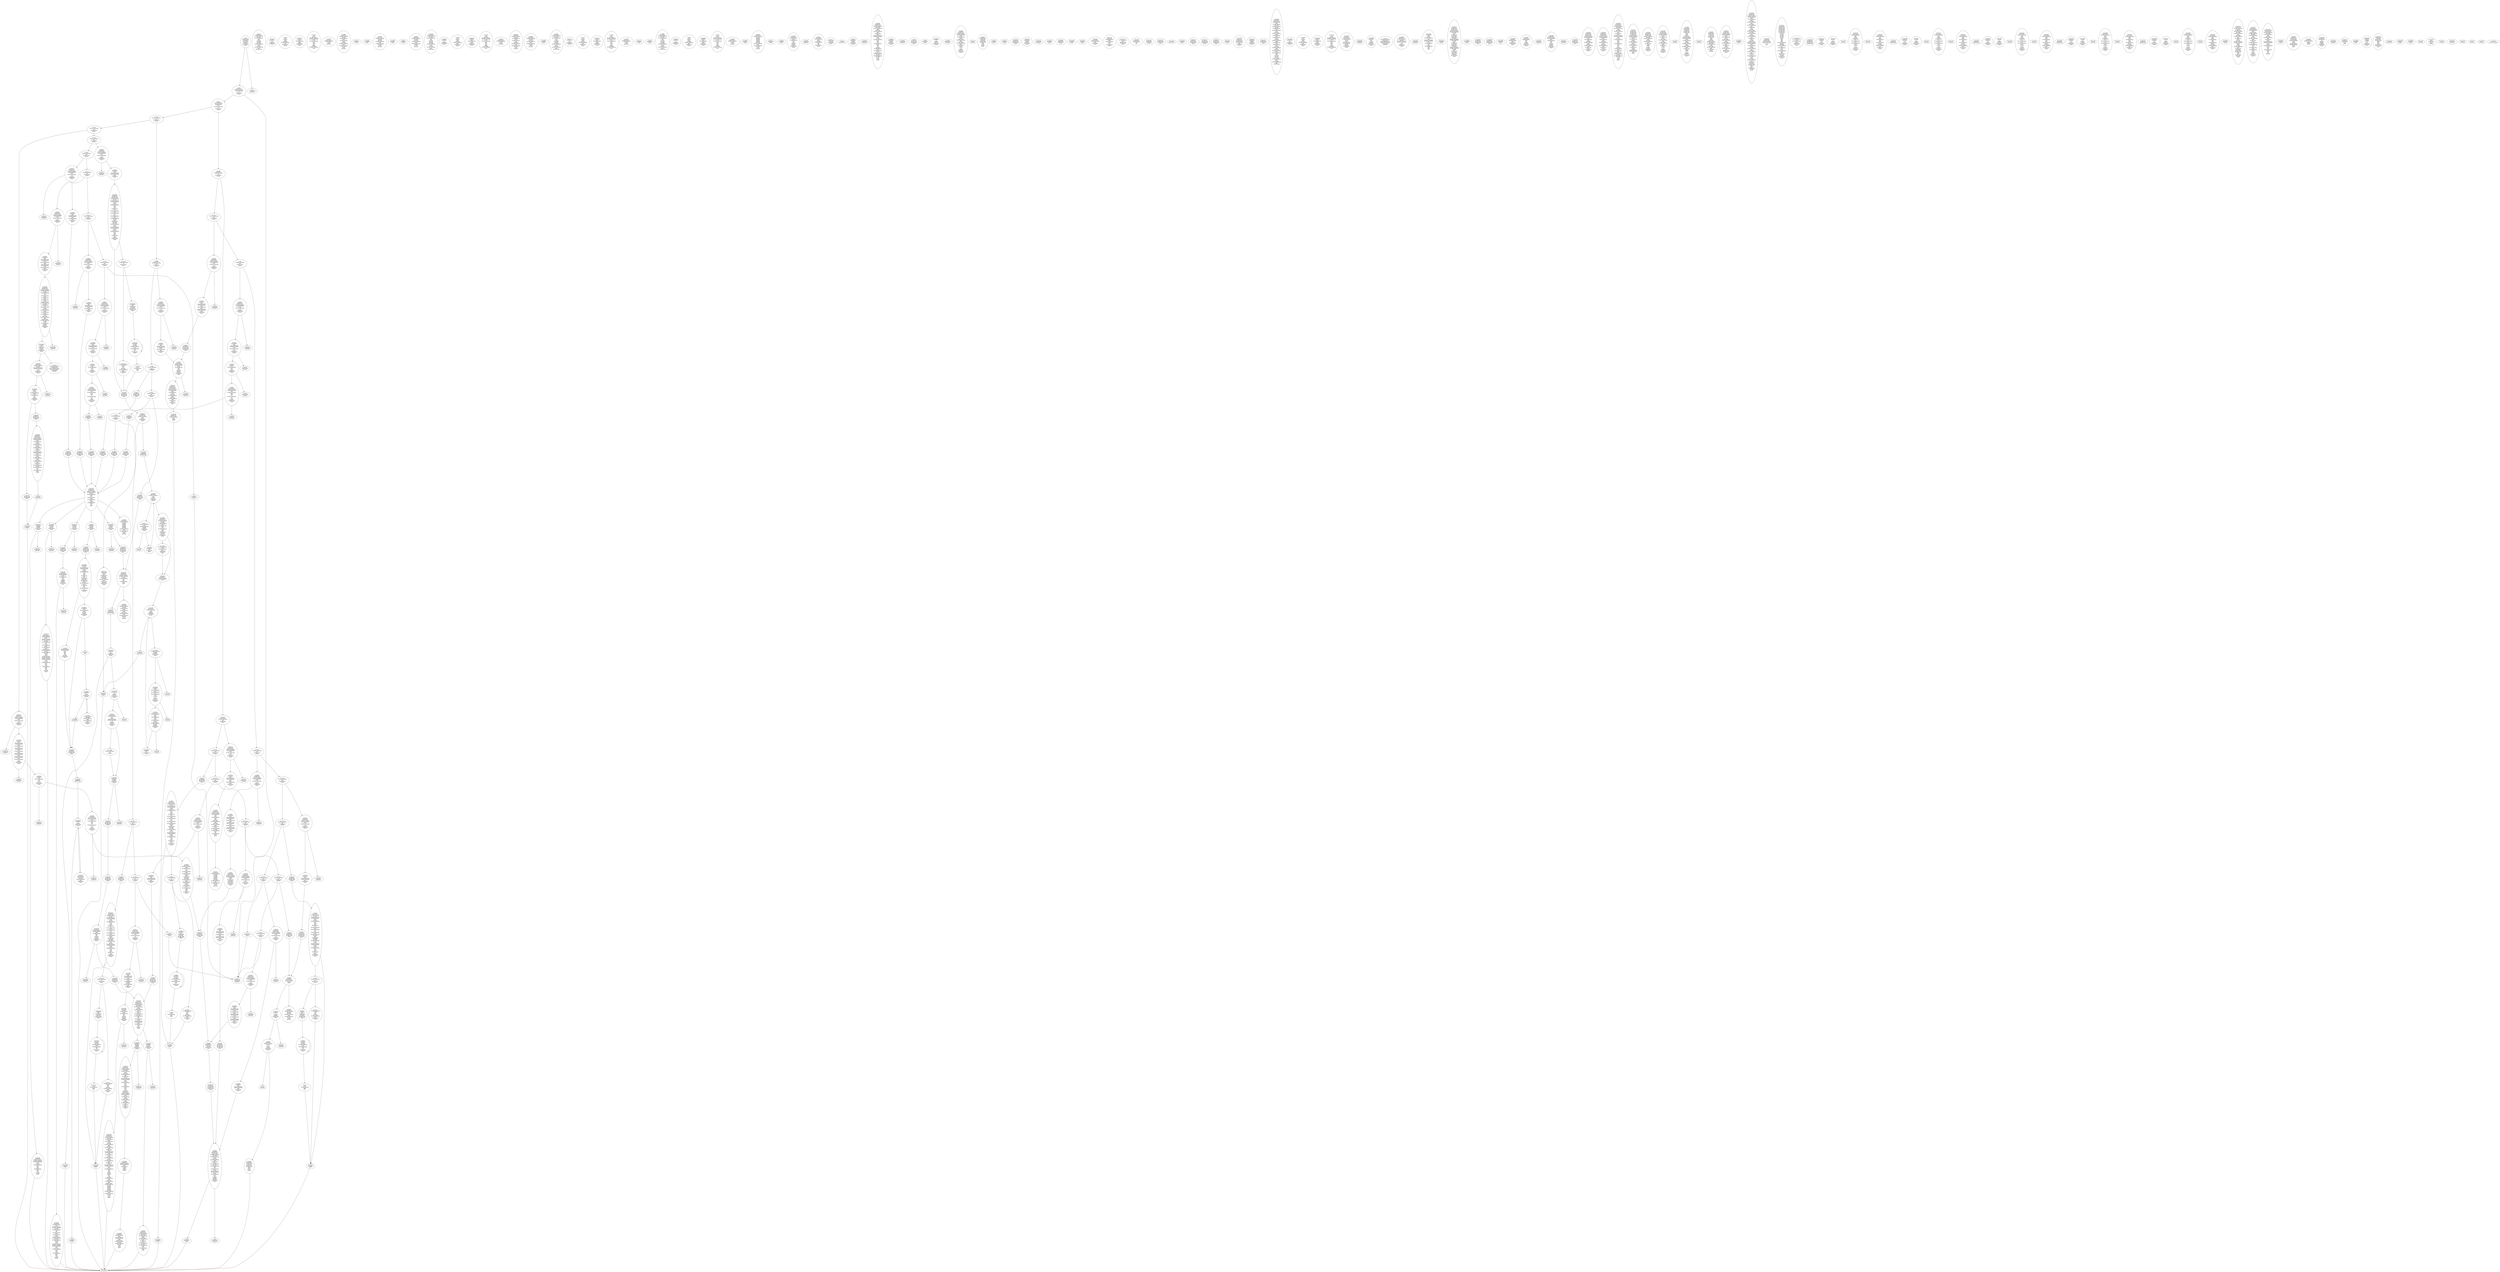 /* Generated by GvGen v.1.0 (https://www.github.com/stricaud/gvgen) */

digraph G {
compound=true;
   node1 [label="[anywhere]"];
   node2 [label="# 0x0
PUSHX Data
PUSHX Data
MSTORE
CALLVALUE
ISZERO
PUSHX Data
JUMPI
"];
   node3 [label="# 0xc
PUSHX Data
REVERT
"];
   node4 [label="# 0x10
JUMPDEST
PUSHX LogicData
CALLDATASIZE
LT
PUSHX Data
JUMPI
"];
   node5 [label="# 0x1a
PUSHX Data
CALLDATALOAD
PUSHX Data
DIV
PUSHX LogicData
GT
PUSHX Data
JUMPI
"];
   node6 [label="# 0x48
PUSHX LogicData
GT
PUSHX Data
JUMPI
"];
   node7 [label="# 0x53
PUSHX LogicData
EQ
PUSHX Data
JUMPI
"];
   node8 [label="# 0x5e
PUSHX LogicData
EQ
PUSHX Data
JUMPI
"];
   node9 [label="# 0x69
PUSHX LogicData
EQ
PUSHX Data
JUMPI
"];
   node10 [label="# 0x74
PUSHX LogicData
EQ
PUSHX Data
JUMPI
"];
   node11 [label="# 0x7f
PUSHX LogicData
EQ
PUSHX Data
JUMPI
"];
   node12 [label="# 0x8a
PUSHX LogicData
EQ
PUSHX Data
JUMPI
"];
   node13 [label="# 0x95
PUSHX Data
JUMP
"];
   node14 [label="# 0x99
JUMPDEST
PUSHX LogicData
EQ
PUSHX Data
JUMPI
"];
   node15 [label="# 0xa5
PUSHX LogicData
EQ
PUSHX Data
JUMPI
"];
   node16 [label="# 0xb0
PUSHX LogicData
EQ
PUSHX Data
JUMPI
"];
   node17 [label="# 0xbb
PUSHX LogicData
EQ
PUSHX Data
JUMPI
"];
   node18 [label="# 0xc6
PUSHX LogicData
EQ
PUSHX Data
JUMPI
"];
   node19 [label="# 0xd1
PUSHX LogicData
EQ
PUSHX Data
JUMPI
"];
   node20 [label="# 0xdc
PUSHX Data
JUMP
"];
   node21 [label="# 0xe0
JUMPDEST
PUSHX LogicData
GT
PUSHX Data
JUMPI
"];
   node22 [label="# 0xec
PUSHX LogicData
EQ
PUSHX Data
JUMPI
"];
   node23 [label="# 0xf7
PUSHX LogicData
EQ
PUSHX Data
JUMPI
"];
   node24 [label="# 0x102
PUSHX LogicData
EQ
PUSHX Data
JUMPI
"];
   node25 [label="# 0x10d
PUSHX LogicData
EQ
PUSHX Data
JUMPI
"];
   node26 [label="# 0x118
PUSHX LogicData
EQ
PUSHX Data
JUMPI
"];
   node27 [label="# 0x123
PUSHX LogicData
EQ
PUSHX Data
JUMPI
"];
   node28 [label="# 0x12e
PUSHX Data
JUMP
"];
   node29 [label="# 0x132
JUMPDEST
PUSHX LogicData
EQ
PUSHX Data
JUMPI
"];
   node30 [label="# 0x13e
PUSHX LogicData
EQ
PUSHX Data
JUMPI
"];
   node31 [label="# 0x149
PUSHX LogicData
EQ
PUSHX Data
JUMPI
"];
   node32 [label="# 0x154
PUSHX LogicData
EQ
PUSHX Data
JUMPI
"];
   node33 [label="# 0x15f
PUSHX LogicData
EQ
PUSHX Data
JUMPI
"];
   node34 [label="# 0x16a
PUSHX LogicData
EQ
PUSHX Data
JUMPI
"];
   node35 [label="# 0x175
JUMPDEST
PUSHX Data
REVERT
"];
   node36 [label="# 0x17a
JUMPDEST
PUSHX Data
PUSHX ArithData
CALLDATASIZE
SUB
PUSHX LogicData
LT
ISZERO
PUSHX Data
JUMPI
"];
   node37 [label="# 0x18c
PUSHX Data
REVERT
"];
   node38 [label="# 0x190
JUMPDEST
ADD
CALLDATALOAD
PUSHX BitData
NOT
AND
PUSHX ArithData
ADD
PUSHX Data
JUMP
"];
   node39 [label="# 0x1c5
JUMPDEST
PUSHX MemData
MLOAD
ISZERO
ISZERO
ISZERO
ISZERO
MSTORE
PUSHX ArithData
ADD
PUSHX MemData
MLOAD
SUB
RETURN
"];
   node40 [label="# 0x1df
JUMPDEST
PUSHX Data
PUSHX Data
JUMP
"];
   node41 [label="# 0x1e7
JUMPDEST
PUSHX MemData
MLOAD
PUSHX ArithData
ADD
SUB
MSTORE
MLOAD
MSTORE
PUSHX ArithData
ADD
MLOAD
PUSHX ArithData
ADD
PUSHX Data
"];
   node42 [label="# 0x20c
JUMPDEST
LT
ISZERO
PUSHX Data
JUMPI
"];
   node43 [label="# 0x215
ADD
MLOAD
ADD
MSTORE
PUSHX ArithData
ADD
PUSHX Data
JUMP
"];
   node44 [label="# 0x227
JUMPDEST
ADD
PUSHX BitData
AND
ISZERO
PUSHX Data
JUMPI
"];
   node45 [label="# 0x23b
SUB
MLOAD
PUSHX ArithData
PUSHX ArithData
SUB
PUSHX ArithData
EXP
SUB
NOT
AND
MSTORE
PUSHX ArithData
ADD
"];
   node46 [label="# 0x254
JUMPDEST
PUSHX MemData
MLOAD
SUB
RETURN
"];
   node47 [label="# 0x262
JUMPDEST
PUSHX Data
PUSHX ArithData
CALLDATASIZE
SUB
PUSHX LogicData
LT
ISZERO
PUSHX Data
JUMPI
"];
   node48 [label="# 0x274
PUSHX Data
REVERT
"];
   node49 [label="# 0x278
JUMPDEST
ADD
CALLDATALOAD
PUSHX ArithData
ADD
PUSHX Data
JUMP
"];
   node50 [label="# 0x28e
JUMPDEST
PUSHX MemData
MLOAD
PUSHX BitData
AND
PUSHX BitData
AND
MSTORE
PUSHX ArithData
ADD
PUSHX MemData
MLOAD
SUB
RETURN
"];
   node51 [label="# 0x2d0
JUMPDEST
PUSHX Data
PUSHX ArithData
CALLDATASIZE
SUB
PUSHX LogicData
LT
ISZERO
PUSHX Data
JUMPI
"];
   node52 [label="# 0x2e2
PUSHX Data
REVERT
"];
   node53 [label="# 0x2e6
JUMPDEST
ADD
CALLDATALOAD
PUSHX BitData
AND
PUSHX ArithData
ADD
CALLDATALOAD
PUSHX ArithData
ADD
PUSHX Data
JUMP
"];
   node54 [label="# 0x31c
JUMPDEST
STOP
"];
   node55 [label="# 0x31e
JUMPDEST
PUSHX Data
PUSHX Data
JUMP
"];
   node56 [label="# 0x326
JUMPDEST
PUSHX MemData
MLOAD
MSTORE
PUSHX ArithData
ADD
PUSHX MemData
MLOAD
SUB
RETURN
"];
   node57 [label="# 0x33c
JUMPDEST
PUSHX Data
PUSHX ArithData
CALLDATASIZE
SUB
PUSHX LogicData
LT
ISZERO
PUSHX Data
JUMPI
"];
   node58 [label="# 0x34e
PUSHX Data
REVERT
"];
   node59 [label="# 0x352
JUMPDEST
ADD
CALLDATALOAD
PUSHX BitData
AND
PUSHX ArithData
ADD
CALLDATALOAD
PUSHX BitData
AND
PUSHX ArithData
ADD
CALLDATALOAD
PUSHX ArithData
ADD
PUSHX Data
JUMP
"];
   node60 [label="# 0x3a8
JUMPDEST
STOP
"];
   node61 [label="# 0x3aa
JUMPDEST
PUSHX Data
PUSHX ArithData
CALLDATASIZE
SUB
PUSHX LogicData
LT
ISZERO
PUSHX Data
JUMPI
"];
   node62 [label="# 0x3bc
PUSHX Data
REVERT
"];
   node63 [label="# 0x3c0
JUMPDEST
ADD
CALLDATALOAD
PUSHX BitData
AND
PUSHX ArithData
ADD
CALLDATALOAD
PUSHX ArithData
ADD
PUSHX Data
JUMP
"];
   node64 [label="# 0x3f6
JUMPDEST
PUSHX MemData
MLOAD
MSTORE
PUSHX ArithData
ADD
PUSHX MemData
MLOAD
SUB
RETURN
"];
   node65 [label="# 0x40c
JUMPDEST
PUSHX Data
PUSHX ArithData
CALLDATASIZE
SUB
PUSHX LogicData
LT
ISZERO
PUSHX Data
JUMPI
"];
   node66 [label="# 0x41e
PUSHX Data
REVERT
"];
   node67 [label="# 0x422
JUMPDEST
ADD
CALLDATALOAD
PUSHX ArithData
ADD
PUSHX LogicData
GT
ISZERO
PUSHX Data
JUMPI
"];
   node68 [label="# 0x43b
PUSHX Data
REVERT
"];
   node69 [label="# 0x43f
JUMPDEST
ADD
PUSHX ArithData
ADD
GT
ISZERO
PUSHX Data
JUMPI
"];
   node70 [label="# 0x44d
PUSHX Data
REVERT
"];
   node71 [label="# 0x451
JUMPDEST
CALLDATALOAD
PUSHX ArithData
ADD
PUSHX ArithData
MUL
ADD
GT
PUSHX LogicData
GT
OR
ISZERO
PUSHX Data
JUMPI
"];
   node72 [label="# 0x46f
PUSHX Data
REVERT
"];
   node73 [label="# 0x473
JUMPDEST
PUSHX Data
JUMP
"];
   node74 [label="# 0x483
JUMPDEST
STOP
"];
   node75 [label="# 0x485
JUMPDEST
PUSHX Data
PUSHX ArithData
CALLDATASIZE
SUB
PUSHX LogicData
LT
ISZERO
PUSHX Data
JUMPI
"];
   node76 [label="# 0x497
PUSHX Data
REVERT
"];
   node77 [label="# 0x49b
JUMPDEST
ADD
CALLDATALOAD
PUSHX BitData
AND
PUSHX ArithData
ADD
CALLDATALOAD
PUSHX BitData
AND
PUSHX ArithData
ADD
CALLDATALOAD
PUSHX ArithData
ADD
PUSHX Data
JUMP
"];
   node78 [label="# 0x4f1
JUMPDEST
STOP
"];
   node79 [label="# 0x4f3
JUMPDEST
PUSHX Data
PUSHX ArithData
CALLDATASIZE
SUB
PUSHX LogicData
LT
ISZERO
PUSHX Data
JUMPI
"];
   node80 [label="# 0x505
PUSHX Data
REVERT
"];
   node81 [label="# 0x509
JUMPDEST
ADD
CALLDATALOAD
PUSHX ArithData
ADD
PUSHX Data
JUMP
"];
   node82 [label="# 0x51f
JUMPDEST
PUSHX MemData
MLOAD
MSTORE
PUSHX ArithData
ADD
PUSHX MemData
MLOAD
SUB
RETURN
"];
   node83 [label="# 0x535
JUMPDEST
PUSHX Data
PUSHX Data
JUMP
"];
   node84 [label="# 0x53d
JUMPDEST
PUSHX MemData
MLOAD
PUSHX ArithData
ADD
SUB
MSTORE
MLOAD
MSTORE
PUSHX ArithData
ADD
MLOAD
PUSHX ArithData
ADD
PUSHX Data
"];
   node85 [label="# 0x562
JUMPDEST
LT
ISZERO
PUSHX Data
JUMPI
"];
   node86 [label="# 0x56b
ADD
MLOAD
ADD
MSTORE
PUSHX ArithData
ADD
PUSHX Data
JUMP
"];
   node87 [label="# 0x57d
JUMPDEST
ADD
PUSHX BitData
AND
ISZERO
PUSHX Data
JUMPI
"];
   node88 [label="# 0x591
SUB
MLOAD
PUSHX ArithData
PUSHX ArithData
SUB
PUSHX ArithData
EXP
SUB
NOT
AND
MSTORE
PUSHX ArithData
ADD
"];
   node89 [label="# 0x5aa
JUMPDEST
PUSHX MemData
MLOAD
SUB
RETURN
"];
   node90 [label="# 0x5b8
JUMPDEST
PUSHX Data
PUSHX ArithData
CALLDATASIZE
SUB
PUSHX LogicData
LT
ISZERO
PUSHX Data
JUMPI
"];
   node91 [label="# 0x5ca
PUSHX Data
REVERT
"];
   node92 [label="# 0x5ce
JUMPDEST
ADD
CALLDATALOAD
PUSHX ArithData
ADD
PUSHX Data
JUMP
"];
   node93 [label="# 0x5e4
JUMPDEST
PUSHX MemData
MLOAD
PUSHX BitData
AND
PUSHX BitData
AND
MSTORE
PUSHX ArithData
ADD
PUSHX MemData
MLOAD
SUB
RETURN
"];
   node94 [label="# 0x626
JUMPDEST
PUSHX Data
PUSHX ArithData
CALLDATASIZE
SUB
PUSHX LogicData
LT
ISZERO
PUSHX Data
JUMPI
"];
   node95 [label="# 0x638
PUSHX Data
REVERT
"];
   node96 [label="# 0x63c
JUMPDEST
ADD
CALLDATALOAD
PUSHX BitData
AND
PUSHX ArithData
ADD
PUSHX Data
JUMP
"];
   node97 [label="# 0x668
JUMPDEST
PUSHX MemData
MLOAD
MSTORE
PUSHX ArithData
ADD
PUSHX MemData
MLOAD
SUB
RETURN
"];
   node98 [label="# 0x67e
JUMPDEST
PUSHX Data
PUSHX Data
JUMP
"];
   node99 [label="# 0x686
JUMPDEST
STOP
"];
   node100 [label="# 0x688
JUMPDEST
PUSHX Data
PUSHX Data
JUMP
"];
   node101 [label="# 0x690
JUMPDEST
PUSHX MemData
MLOAD
PUSHX BitData
AND
PUSHX BitData
AND
MSTORE
PUSHX ArithData
ADD
PUSHX MemData
MLOAD
SUB
RETURN
"];
   node102 [label="# 0x6d2
JUMPDEST
PUSHX Data
PUSHX Data
JUMP
"];
   node103 [label="# 0x6da
JUMPDEST
PUSHX MemData
MLOAD
ISZERO
ISZERO
ISZERO
ISZERO
MSTORE
PUSHX ArithData
ADD
PUSHX MemData
MLOAD
SUB
RETURN
"];
   node104 [label="# 0x6f4
JUMPDEST
PUSHX Data
PUSHX Data
JUMP
"];
   node105 [label="# 0x6fc
JUMPDEST
PUSHX MemData
MLOAD
PUSHX ArithData
ADD
SUB
MSTORE
MLOAD
MSTORE
PUSHX ArithData
ADD
MLOAD
PUSHX ArithData
ADD
PUSHX Data
"];
   node106 [label="# 0x721
JUMPDEST
LT
ISZERO
PUSHX Data
JUMPI
"];
   node107 [label="# 0x72a
ADD
MLOAD
ADD
MSTORE
PUSHX ArithData
ADD
PUSHX Data
JUMP
"];
   node108 [label="# 0x73c
JUMPDEST
ADD
PUSHX BitData
AND
ISZERO
PUSHX Data
JUMPI
"];
   node109 [label="# 0x750
SUB
MLOAD
PUSHX ArithData
PUSHX ArithData
SUB
PUSHX ArithData
EXP
SUB
NOT
AND
MSTORE
PUSHX ArithData
ADD
"];
   node110 [label="# 0x769
JUMPDEST
PUSHX MemData
MLOAD
SUB
RETURN
"];
   node111 [label="# 0x777
JUMPDEST
PUSHX Data
PUSHX ArithData
CALLDATASIZE
SUB
PUSHX LogicData
LT
ISZERO
PUSHX Data
JUMPI
"];
   node112 [label="# 0x789
PUSHX Data
REVERT
"];
   node113 [label="# 0x78d
JUMPDEST
ADD
CALLDATALOAD
PUSHX BitData
AND
PUSHX ArithData
ADD
CALLDATALOAD
ISZERO
ISZERO
PUSHX ArithData
ADD
PUSHX Data
JUMP
"];
   node114 [label="# 0x7c5
JUMPDEST
STOP
"];
   node115 [label="# 0x7c7
JUMPDEST
PUSHX Data
PUSHX ArithData
CALLDATASIZE
SUB
PUSHX LogicData
LT
ISZERO
PUSHX Data
JUMPI
"];
   node116 [label="# 0x7d9
PUSHX Data
REVERT
"];
   node117 [label="# 0x7dd
JUMPDEST
ADD
CALLDATALOAD
PUSHX BitData
AND
PUSHX ArithData
ADD
CALLDATALOAD
PUSHX BitData
AND
PUSHX ArithData
ADD
CALLDATALOAD
PUSHX ArithData
ADD
CALLDATALOAD
PUSHX ArithData
ADD
PUSHX LogicData
GT
ISZERO
PUSHX Data
JUMPI
"];
   node118 [label="# 0x840
PUSHX Data
REVERT
"];
   node119 [label="# 0x844
JUMPDEST
ADD
PUSHX ArithData
ADD
GT
ISZERO
PUSHX Data
JUMPI
"];
   node120 [label="# 0x852
PUSHX Data
REVERT
"];
   node121 [label="# 0x856
JUMPDEST
CALLDATALOAD
PUSHX ArithData
ADD
PUSHX ArithData
MUL
ADD
GT
PUSHX LogicData
GT
OR
ISZERO
PUSHX Data
JUMPI
"];
   node122 [label="# 0x874
PUSHX Data
REVERT
"];
   node123 [label="# 0x878
JUMPDEST
PUSHX ArithData
ADD
PUSHX ArithData
DIV
MUL
PUSHX ArithData
ADD
PUSHX MemData
MLOAD
ADD
PUSHX Data
MSTORE
MSTORE
PUSHX ArithData
ADD
CALLDATACOPY
PUSHX Data
ADD
MSTORE
PUSHX BitData
NOT
PUSHX ArithData
ADD
AND
ADD
PUSHX Data
JUMP
"];
   node124 [label="# 0x8ca
JUMPDEST
STOP
"];
   node125 [label="# 0x8cc
JUMPDEST
PUSHX Data
PUSHX ArithData
CALLDATASIZE
SUB
PUSHX LogicData
LT
ISZERO
PUSHX Data
JUMPI
"];
   node126 [label="# 0x8de
PUSHX Data
REVERT
"];
   node127 [label="# 0x8e2
JUMPDEST
ADD
CALLDATALOAD
PUSHX ArithData
ADD
PUSHX Data
JUMP
"];
   node128 [label="# 0x8f8
JUMPDEST
PUSHX MemData
MLOAD
PUSHX ArithData
ADD
SUB
MSTORE
MLOAD
MSTORE
PUSHX ArithData
ADD
MLOAD
PUSHX ArithData
ADD
PUSHX Data
"];
   node129 [label="# 0x91d
JUMPDEST
LT
ISZERO
PUSHX Data
JUMPI
"];
   node130 [label="# 0x926
ADD
MLOAD
ADD
MSTORE
PUSHX ArithData
ADD
PUSHX Data
JUMP
"];
   node131 [label="# 0x938
JUMPDEST
ADD
PUSHX BitData
AND
ISZERO
PUSHX Data
JUMPI
"];
   node132 [label="# 0x94c
SUB
MLOAD
PUSHX ArithData
PUSHX ArithData
SUB
PUSHX ArithData
EXP
SUB
NOT
AND
MSTORE
PUSHX ArithData
ADD
"];
   node133 [label="# 0x965
JUMPDEST
PUSHX MemData
MLOAD
SUB
RETURN
"];
   node134 [label="# 0x973
JUMPDEST
PUSHX Data
PUSHX ArithData
CALLDATASIZE
SUB
PUSHX LogicData
LT
ISZERO
PUSHX Data
JUMPI
"];
   node135 [label="# 0x985
PUSHX Data
REVERT
"];
   node136 [label="# 0x989
JUMPDEST
ADD
CALLDATALOAD
PUSHX BitData
AND
PUSHX ArithData
ADD
PUSHX Data
JUMP
"];
   node137 [label="# 0x9b5
JUMPDEST
STOP
"];
   node138 [label="# 0x9b7
JUMPDEST
PUSHX Data
PUSHX ArithData
CALLDATASIZE
SUB
PUSHX LogicData
LT
ISZERO
PUSHX Data
JUMPI
"];
   node139 [label="# 0x9c9
PUSHX Data
REVERT
"];
   node140 [label="# 0x9cd
JUMPDEST
ADD
CALLDATALOAD
PUSHX BitData
AND
PUSHX ArithData
ADD
CALLDATALOAD
PUSHX BitData
AND
PUSHX ArithData
ADD
PUSHX Data
JUMP
"];
   node141 [label="# 0xa19
JUMPDEST
PUSHX MemData
MLOAD
ISZERO
ISZERO
ISZERO
ISZERO
MSTORE
PUSHX ArithData
ADD
PUSHX MemData
MLOAD
SUB
RETURN
"];
   node142 [label="# 0xa33
JUMPDEST
PUSHX Data
PUSHX ArithData
CALLDATASIZE
SUB
PUSHX LogicData
LT
ISZERO
PUSHX Data
JUMPI
"];
   node143 [label="# 0xa45
PUSHX Data
REVERT
"];
   node144 [label="# 0xa49
JUMPDEST
ADD
CALLDATALOAD
PUSHX BitData
AND
PUSHX ArithData
ADD
PUSHX Data
JUMP
"];
   node145 [label="# 0xa75
JUMPDEST
STOP
"];
   node146 [label="# 0xa77
JUMPDEST
PUSHX Data
PUSHX ArithData
CALLDATASIZE
SUB
PUSHX LogicData
LT
ISZERO
PUSHX Data
JUMPI
"];
   node147 [label="# 0xa89
PUSHX Data
REVERT
"];
   node148 [label="# 0xa8d
JUMPDEST
ADD
CALLDATALOAD
PUSHX ArithData
ADD
PUSHX LogicData
GT
ISZERO
PUSHX Data
JUMPI
"];
   node149 [label="# 0xaa6
PUSHX Data
REVERT
"];
   node150 [label="# 0xaaa
JUMPDEST
ADD
PUSHX ArithData
ADD
GT
ISZERO
PUSHX Data
JUMPI
"];
   node151 [label="# 0xab8
PUSHX Data
REVERT
"];
   node152 [label="# 0xabc
JUMPDEST
CALLDATALOAD
PUSHX ArithData
ADD
PUSHX ArithData
MUL
ADD
GT
PUSHX LogicData
GT
OR
ISZERO
PUSHX Data
JUMPI
"];
   node153 [label="# 0xada
PUSHX Data
REVERT
"];
   node154 [label="# 0xade
JUMPDEST
PUSHX Data
JUMP
"];
   node155 [label="# 0xaee
JUMPDEST
STOP
"];
   node156 [label="# 0xaf0
JUMPDEST
PUSHX Data
PUSHX ArithData
PUSHX BitData
NOT
AND
PUSHX BitData
NOT
AND
MSTORE
PUSHX ArithData
ADD
MSTORE
PUSHX ArithData
ADD
PUSHX Data
SHA3
PUSHX ArithData
SLOAD
PUSHX ArithData
EXP
DIV
PUSHX BitData
AND
JUMP
"];
   node157 [label="# 0xb57
JUMPDEST
PUSHX Data
PUSHX StorData
SLOAD
PUSHX ArithData
PUSHX BitData
AND
ISZERO
PUSHX ArithData
MUL
SUB
AND
PUSHX Data
DIV
PUSHX ArithData
ADD
PUSHX ArithData
DIV
MUL
PUSHX ArithData
ADD
PUSHX MemData
MLOAD
ADD
PUSHX Data
MSTORE
MSTORE
PUSHX ArithData
ADD
SLOAD
PUSHX ArithData
PUSHX BitData
AND
ISZERO
PUSHX ArithData
MUL
SUB
AND
PUSHX Data
DIV
ISZERO
PUSHX Data
JUMPI
"];
   node158 [label="# 0xba9
PUSHX LogicData
LT
PUSHX Data
JUMPI
"];
   node159 [label="# 0xbb1
PUSHX ArithData
SLOAD
DIV
MUL
MSTORE
PUSHX ArithData
ADD
PUSHX Data
JUMP
"];
   node160 [label="# 0xbc4
JUMPDEST
ADD
PUSHX Data
MSTORE
PUSHX Data
PUSHX Data
SHA3
"];
   node161 [label="# 0xbd2
JUMPDEST
SLOAD
MSTORE
PUSHX ArithData
ADD
PUSHX ArithData
ADD
GT
PUSHX Data
JUMPI
"];
   node162 [label="# 0xbe6
SUB
PUSHX BitData
AND
ADD
"];
   node163 [label="# 0xbef
JUMPDEST
JUMP
"];
   node164 [label="# 0xbf9
JUMPDEST
PUSHX Data
PUSHX Data
PUSHX Data
JUMP
"];
   node165 [label="# 0xc04
JUMPDEST
ISZERO
ISZERO
PUSHX Data
JUMPI
"];
   node166 [label="# 0xc0b
PUSHX Data
REVERT
"];
   node167 [label="# 0xc0f
JUMPDEST
PUSHX Data
PUSHX ArithData
MSTORE
PUSHX ArithData
ADD
MSTORE
PUSHX ArithData
ADD
PUSHX Data
SHA3
PUSHX ArithData
SLOAD
PUSHX ArithData
EXP
DIV
PUSHX BitData
AND
JUMP
"];
   node168 [label="# 0xc4a
JUMPDEST
PUSHX Data
PUSHX Data
PUSHX Data
JUMP
"];
   node169 [label="# 0xc55
JUMPDEST
PUSHX BitData
AND
PUSHX BitData
AND
EQ
ISZERO
ISZERO
ISZERO
PUSHX Data
JUMPI
"];
   node170 [label="# 0xc8e
PUSHX Data
REVERT
"];
   node171 [label="# 0xc92
JUMPDEST
PUSHX BitData
AND
CALLER
PUSHX BitData
AND
EQ
PUSHX Data
JUMPI
"];
   node172 [label="# 0xcc7
PUSHX Data
CALLER
PUSHX Data
JUMP
"];
   node173 [label="# 0xcd1
JUMPDEST
"];
   node174 [label="# 0xcd2
JUMPDEST
ISZERO
ISZERO
PUSHX Data
JUMPI
"];
   node175 [label="# 0xcd9
PUSHX Data
REVERT
"];
   node176 [label="# 0xcdd
JUMPDEST
PUSHX Data
PUSHX ArithData
MSTORE
PUSHX ArithData
ADD
MSTORE
PUSHX ArithData
ADD
PUSHX Data
SHA3
PUSHX ArithData
PUSHX ArithData
EXP
SLOAD
PUSHX ArithData
MUL
NOT
AND
PUSHX BitData
AND
MUL
OR
SSTORE
PUSHX BitData
AND
PUSHX BitData
AND
PUSHX Data
PUSHX MemData
MLOAD
PUSHX MemData
MLOAD
SUB
LOGX
JUMP
"];
   node177 [label="# 0xd8f
JUMPDEST
PUSHX Data
PUSHX StorData
SLOAD
JUMP
"];
   node178 [label="# 0xd9c
JUMPDEST
PUSHX Data
CALLER
PUSHX Data
JUMP
"];
   node179 [label="# 0xda6
JUMPDEST
ISZERO
ISZERO
PUSHX Data
JUMPI
"];
   node180 [label="# 0xdad
PUSHX Data
REVERT
"];
   node181 [label="# 0xdb1
JUMPDEST
PUSHX Data
PUSHX Data
JUMP
"];
   node182 [label="# 0xdbc
JUMPDEST
JUMP
"];
   node183 [label="# 0xdc1
JUMPDEST
PUSHX Data
PUSHX Data
PUSHX Data
JUMP
"];
   node184 [label="# 0xdcc
JUMPDEST
LT
ISZERO
ISZERO
PUSHX Data
JUMPI
"];
   node185 [label="# 0xdd5
PUSHX Data
REVERT
"];
   node186 [label="# 0xdd9
JUMPDEST
PUSHX Data
PUSHX ArithData
PUSHX BitData
AND
PUSHX BitData
AND
MSTORE
PUSHX ArithData
ADD
MSTORE
PUSHX ArithData
ADD
PUSHX Data
SHA3
SLOAD
LT
ISZERO
ISZERO
PUSHX Data
JUMPI
"];
   node187 [label="# 0xe24
INVALID
"];
   node188 [label="# 0xe25
JUMPDEST
PUSHX Data
MSTORE
PUSHX Data
PUSHX Data
SHA3
ADD
SLOAD
JUMP
"];
   node189 [label="# 0xe38
JUMPDEST
PUSHX Data
PUSHX Data
JUMP
"];
   node190 [label="# 0xe40
JUMPDEST
ISZERO
ISZERO
PUSHX Data
JUMPI
"];
   node191 [label="# 0xe47
PUSHX Data
REVERT
"];
   node192 [label="# 0xe4b
JUMPDEST
PUSHX Data
PUSHX Data
PUSHX Data
JUMP
"];
   node193 [label="# 0xe5c
JUMPDEST
JUMP
"];
   node194 [label="# 0xe61
JUMPDEST
PUSHX Data
PUSHX ArithData
PUSHX MemData
MLOAD
ADD
PUSHX Data
MSTORE
PUSHX Data
MSTORE
PUSHX Data
JUMP
"];
   node195 [label="# 0xe7d
JUMPDEST
JUMP
"];
   node196 [label="# 0xe82
JUMPDEST
PUSHX Data
PUSHX Data
PUSHX Data
JUMP
"];
   node197 [label="# 0xe8c
JUMPDEST
LT
ISZERO
ISZERO
PUSHX Data
JUMPI
"];
   node198 [label="# 0xe95
PUSHX Data
REVERT
"];
   node199 [label="# 0xe99
JUMPDEST
PUSHX StorData
SLOAD
LT
ISZERO
ISZERO
PUSHX Data
JUMPI
"];
   node200 [label="# 0xea7
INVALID
"];
   node201 [label="# 0xea8
JUMPDEST
PUSHX Data
MSTORE
PUSHX Data
PUSHX Data
SHA3
ADD
SLOAD
JUMP
"];
   node202 [label="# 0xeba
JUMPDEST
PUSHX StorData
SLOAD
PUSHX ArithData
PUSHX BitData
AND
ISZERO
PUSHX ArithData
MUL
SUB
AND
PUSHX Data
DIV
PUSHX ArithData
ADD
PUSHX ArithData
DIV
MUL
PUSHX ArithData
ADD
PUSHX MemData
MLOAD
ADD
PUSHX Data
MSTORE
MSTORE
PUSHX ArithData
ADD
SLOAD
PUSHX ArithData
PUSHX BitData
AND
ISZERO
PUSHX ArithData
MUL
SUB
AND
PUSHX Data
DIV
ISZERO
PUSHX Data
JUMPI
"];
   node203 [label="# 0xf0a
PUSHX LogicData
LT
PUSHX Data
JUMPI
"];
   node204 [label="# 0xf12
PUSHX ArithData
SLOAD
DIV
MUL
MSTORE
PUSHX ArithData
ADD
PUSHX Data
JUMP
"];
   node205 [label="# 0xf25
JUMPDEST
ADD
PUSHX Data
MSTORE
PUSHX Data
PUSHX Data
SHA3
"];
   node206 [label="# 0xf33
JUMPDEST
SLOAD
MSTORE
PUSHX ArithData
ADD
PUSHX ArithData
ADD
GT
PUSHX Data
JUMPI
"];
   node207 [label="# 0xf47
SUB
PUSHX BitData
AND
ADD
"];
   node208 [label="# 0xf50
JUMPDEST
JUMP
"];
   node209 [label="# 0xf58
JUMPDEST
PUSHX Data
PUSHX Data
PUSHX ArithData
MSTORE
PUSHX ArithData
ADD
MSTORE
PUSHX ArithData
ADD
PUSHX Data
SHA3
PUSHX ArithData
SLOAD
PUSHX ArithData
EXP
DIV
PUSHX BitData
AND
PUSHX BitData
PUSHX BitData
AND
PUSHX BitData
AND
EQ
ISZERO
ISZERO
ISZERO
PUSHX Data
JUMPI
"];
   node210 [label="# 0xfc9
PUSHX Data
REVERT
"];
   node211 [label="# 0xfcd
JUMPDEST
JUMP
"];
   node212 [label="# 0xfd6
JUMPDEST
PUSHX BitData
PUSHX BitData
AND
PUSHX BitData
AND
EQ
ISZERO
ISZERO
ISZERO
PUSHX Data
JUMPI
"];
   node213 [label="# 0x100f
PUSHX Data
REVERT
"];
   node214 [label="# 0x1013
JUMPDEST
PUSHX Data
PUSHX Data
PUSHX ArithData
PUSHX BitData
AND
PUSHX BitData
AND
MSTORE
PUSHX ArithData
ADD
MSTORE
PUSHX ArithData
ADD
PUSHX Data
SHA3
PUSHX Data
JUMP
"];
   node215 [label="# 0x105a
JUMPDEST
JUMP
"];
   node216 [label="# 0x1061
JUMPDEST
PUSHX Data
PUSHX Data
JUMP
"];
   node217 [label="# 0x1069
JUMPDEST
ISZERO
ISZERO
PUSHX Data
JUMPI
"];
   node218 [label="# 0x1070
PUSHX Data
REVERT
"];
   node219 [label="# 0x1074
JUMPDEST
PUSHX BitData
PUSHX BitData
AND
PUSHX StorData
PUSHX ArithData
SLOAD
PUSHX ArithData
EXP
DIV
PUSHX BitData
AND
PUSHX BitData
AND
PUSHX Data
PUSHX MemData
MLOAD
PUSHX MemData
MLOAD
SUB
LOGX
PUSHX BitData
PUSHX StorData
PUSHX ArithData
PUSHX ArithData
EXP
SLOAD
PUSHX ArithData
MUL
NOT
AND
PUSHX BitData
AND
MUL
OR
SSTORE
JUMP
"];
   node220 [label="# 0x1135
JUMPDEST
PUSHX Data
PUSHX StorData
PUSHX ArithData
SLOAD
PUSHX ArithData
EXP
DIV
PUSHX BitData
AND
JUMP
"];
   node221 [label="# 0x115f
JUMPDEST
PUSHX Data
PUSHX StorData
PUSHX ArithData
SLOAD
PUSHX ArithData
EXP
DIV
PUSHX BitData
AND
PUSHX BitData
AND
CALLER
PUSHX BitData
AND
EQ
JUMP
"];
   node222 [label="# 0x11b7
JUMPDEST
PUSHX Data
PUSHX StorData
SLOAD
PUSHX ArithData
PUSHX BitData
AND
ISZERO
PUSHX ArithData
MUL
SUB
AND
PUSHX Data
DIV
PUSHX ArithData
ADD
PUSHX ArithData
DIV
MUL
PUSHX ArithData
ADD
PUSHX MemData
MLOAD
ADD
PUSHX Data
MSTORE
MSTORE
PUSHX ArithData
ADD
SLOAD
PUSHX ArithData
PUSHX BitData
AND
ISZERO
PUSHX ArithData
MUL
SUB
AND
PUSHX Data
DIV
ISZERO
PUSHX Data
JUMPI
"];
   node223 [label="# 0x1209
PUSHX LogicData
LT
PUSHX Data
JUMPI
"];
   node224 [label="# 0x1211
PUSHX ArithData
SLOAD
DIV
MUL
MSTORE
PUSHX ArithData
ADD
PUSHX Data
JUMP
"];
   node225 [label="# 0x1224
JUMPDEST
ADD
PUSHX Data
MSTORE
PUSHX Data
PUSHX Data
SHA3
"];
   node226 [label="# 0x1232
JUMPDEST
SLOAD
MSTORE
PUSHX ArithData
ADD
PUSHX ArithData
ADD
GT
PUSHX Data
JUMPI
"];
   node227 [label="# 0x1246
SUB
PUSHX BitData
AND
ADD
"];
   node228 [label="# 0x124f
JUMPDEST
JUMP
"];
   node229 [label="# 0x1259
JUMPDEST
CALLER
PUSHX BitData
AND
PUSHX BitData
AND
EQ
ISZERO
ISZERO
ISZERO
PUSHX Data
JUMPI
"];
   node230 [label="# 0x1290
PUSHX Data
REVERT
"];
   node231 [label="# 0x1294
JUMPDEST
PUSHX Data
PUSHX ArithData
CALLER
PUSHX BitData
AND
PUSHX BitData
AND
MSTORE
PUSHX ArithData
ADD
MSTORE
PUSHX ArithData
ADD
PUSHX Data
SHA3
PUSHX ArithData
PUSHX BitData
AND
PUSHX BitData
AND
MSTORE
PUSHX ArithData
ADD
MSTORE
PUSHX ArithData
ADD
PUSHX Data
SHA3
PUSHX ArithData
PUSHX ArithData
EXP
SLOAD
PUSHX ArithData
MUL
NOT
AND
ISZERO
ISZERO
MUL
OR
SSTORE
PUSHX BitData
AND
CALLER
PUSHX BitData
AND
PUSHX Data
PUSHX MemData
MLOAD
ISZERO
ISZERO
ISZERO
ISZERO
MSTORE
PUSHX ArithData
ADD
PUSHX MemData
MLOAD
SUB
LOGX
JUMP
"];
   node232 [label="# 0x1395
JUMPDEST
PUSHX Data
PUSHX Data
JUMP
"];
   node233 [label="# 0x13a0
JUMPDEST
PUSHX Data
PUSHX Data
JUMP
"];
   node234 [label="# 0x13ac
JUMPDEST
ISZERO
ISZERO
PUSHX Data
JUMPI
"];
   node235 [label="# 0x13b3
PUSHX Data
REVERT
"];
   node236 [label="# 0x13b7
JUMPDEST
JUMP
"];
   node237 [label="# 0x13bd
JUMPDEST
PUSHX Data
PUSHX Data
PUSHX StorData
SLOAD
PUSHX ArithData
PUSHX BitData
AND
ISZERO
PUSHX ArithData
MUL
SUB
AND
PUSHX Data
DIV
PUSHX ArithData
ADD
PUSHX ArithData
DIV
MUL
PUSHX ArithData
ADD
PUSHX MemData
MLOAD
ADD
PUSHX Data
MSTORE
MSTORE
PUSHX ArithData
ADD
SLOAD
PUSHX ArithData
PUSHX BitData
AND
ISZERO
PUSHX ArithData
MUL
SUB
AND
PUSHX Data
DIV
ISZERO
PUSHX Data
JUMPI
"];
   node238 [label="# 0x1412
PUSHX LogicData
LT
PUSHX Data
JUMPI
"];
   node239 [label="# 0x141a
PUSHX ArithData
SLOAD
DIV
MUL
MSTORE
PUSHX ArithData
ADD
PUSHX Data
JUMP
"];
   node240 [label="# 0x142d
JUMPDEST
ADD
PUSHX Data
MSTORE
PUSHX Data
PUSHX Data
SHA3
"];
   node241 [label="# 0x143b
JUMPDEST
SLOAD
MSTORE
PUSHX ArithData
ADD
PUSHX ArithData
ADD
GT
PUSHX Data
JUMPI
"];
   node242 [label="# 0x144f
SUB
PUSHX BitData
AND
ADD
"];
   node243 [label="# 0x1458
JUMPDEST
PUSHX Data
PUSHX Data
JUMP
"];
   node244 [label="# 0x1466
JUMPDEST
PUSHX Data
JUMP
"];
   node245 [label="# 0x146b
JUMPDEST
JUMP
"];
   node246 [label="# 0x1472
JUMPDEST
PUSHX Data
PUSHX Data
JUMP
"];
   node247 [label="# 0x147a
JUMPDEST
ISZERO
ISZERO
PUSHX Data
JUMPI
"];
   node248 [label="# 0x1481
PUSHX Data
REVERT
"];
   node249 [label="# 0x1485
JUMPDEST
PUSHX StorData
PUSHX ArithData
PUSHX ArithData
EXP
SLOAD
PUSHX ArithData
MUL
NOT
AND
PUSHX BitData
AND
MUL
OR
SSTORE
JUMP
"];
   node250 [label="# 0x14c9
JUMPDEST
PUSHX Data
PUSHX StorData
PUSHX ArithData
SLOAD
PUSHX ArithData
EXP
DIV
PUSHX BitData
AND
PUSHX BitData
AND
PUSHX BitData
AND
PUSHX BitData
PUSHX MemData
MLOAD
PUSHX BitData
AND
PUSHX ArithData
MUL
MSTORE
PUSHX ArithData
ADD
PUSHX BitData
AND
PUSHX BitData
AND
MSTORE
PUSHX ArithData
ADD
PUSHX Data
PUSHX MemData
MLOAD
SUB
EXTCODESIZE
ISZERO
ISZERO
PUSHX Data
JUMPI
"];
   node251 [label="# 0x159d
PUSHX Data
REVERT
"];
   node252 [label="# 0x15a1
JUMPDEST
GAS
STATICCALL
ISZERO
ISZERO
PUSHX Data
JUMPI
"];
   node253 [label="# 0x15ac
RETURNDATASIZE
PUSHX Data
RETURNDATACOPY
RETURNDATASIZE
PUSHX Data
REVERT
"];
   node254 [label="# 0x15b5
JUMPDEST
PUSHX MemData
MLOAD
RETURNDATASIZE
PUSHX LogicData
LT
ISZERO
PUSHX Data
JUMPI
"];
   node255 [label="# 0x15c7
PUSHX Data
REVERT
"];
   node256 [label="# 0x15cb
JUMPDEST
ADD
MLOAD
PUSHX ArithData
ADD
PUSHX BitData
AND
EQ
ISZERO
PUSHX Data
JUMPI
"];
   node257 [label="# 0x15f9
PUSHX Data
PUSHX Data
JUMP
"];
   node258 [label="# 0x1602
JUMPDEST
PUSHX Data
PUSHX Data
JUMP
"];
   node259 [label="# 0x160c
JUMPDEST
"];
   node260 [label="# 0x1610
JUMPDEST
JUMP
"];
   node261 [label="# 0x1616
JUMPDEST
PUSHX Data
PUSHX Data
JUMP
"];
   node262 [label="# 0x161e
JUMPDEST
ISZERO
ISZERO
PUSHX Data
JUMPI
"];
   node263 [label="# 0x1625
PUSHX Data
REVERT
"];
   node264 [label="# 0x1629
JUMPDEST
PUSHX Data
PUSHX Data
JUMP
"];
   node265 [label="# 0x1632
JUMPDEST
JUMP
"];
   node266 [label="# 0x1635
JUMPDEST
PUSHX Data
PUSHX Data
JUMP
"];
   node267 [label="# 0x163d
JUMPDEST
ISZERO
ISZERO
PUSHX Data
JUMPI
"];
   node268 [label="# 0x1644
PUSHX Data
REVERT
"];
   node269 [label="# 0x1648
JUMPDEST
PUSHX Data
PUSHX Data
PUSHX Data
JUMP
"];
   node270 [label="# 0x1652
JUMPDEST
PUSHX Data
PUSHX Data
"];
   node271 [label="# 0x1662
JUMPDEST
LT
ISZERO
PUSHX Data
JUMPI
"];
   node272 [label="# 0x166b
PUSHX Data
LT
ISZERO
ISZERO
PUSHX Data
JUMPI
"];
   node273 [label="# 0x1679
INVALID
"];
   node274 [label="# 0x167a
JUMPDEST
PUSHX ArithData
MUL
ADD
CALLDATALOAD
PUSHX LogicData
LT
ISZERO
ISZERO
PUSHX Data
JUMPI
"];
   node275 [label="# 0x168f
PUSHX LogicData
GT
ISZERO
"];
   node276 [label="# 0x1696
JUMPDEST
ISZERO
ISZERO
PUSHX Data
JUMPI
"];
   node277 [label="# 0x169d
PUSHX Data
REVERT
"];
   node278 [label="# 0x16a1
JUMPDEST
PUSHX Data
PUSHX Data
JUMP
"];
   node279 [label="# 0x16ab
JUMPDEST
PUSHX ArithData
ADD
PUSHX Data
JUMP
"];
   node280 [label="# 0x16b9
JUMPDEST
JUMP
"];
   node281 [label="# 0x16c0
JUMPDEST
PUSHX Data
PUSHX Data
PUSHX ArithData
MSTORE
PUSHX ArithData
ADD
MSTORE
PUSHX ArithData
ADD
PUSHX Data
SHA3
PUSHX ArithData
SLOAD
PUSHX ArithData
EXP
DIV
PUSHX BitData
AND
PUSHX BitData
PUSHX BitData
AND
PUSHX BitData
AND
EQ
ISZERO
JUMP
"];
   node282 [label="# 0x1732
JUMPDEST
PUSHX Data
PUSHX Data
PUSHX Data
JUMP
"];
   node283 [label="# 0x173e
JUMPDEST
PUSHX BitData
AND
PUSHX BitData
AND
EQ
PUSHX Data
JUMPI
"];
   node284 [label="# 0x1775
PUSHX BitData
AND
PUSHX Data
PUSHX Data
JUMP
"];
   node285 [label="# 0x1795
JUMPDEST
PUSHX BitData
AND
EQ
"];
   node286 [label="# 0x17ad
JUMPDEST
PUSHX Data
JUMPI
"];
   node287 [label="# 0x17b3
PUSHX Data
PUSHX Data
JUMP
"];
   node288 [label="# 0x17bd
JUMPDEST
"];
   node289 [label="# 0x17be
JUMPDEST
JUMP
"];
   node290 [label="# 0x17c7
JUMPDEST
PUSHX Data
PUSHX Data
JUMP
"];
   node291 [label="# 0x17d2
JUMPDEST
PUSHX Data
PUSHX Data
JUMP
"];
   node292 [label="# 0x17dc
JUMPDEST
PUSHX Data
PUSHX Data
JUMP
"];
   node293 [label="# 0x17e6
JUMPDEST
JUMP
"];
   node294 [label="# 0x17eb
JUMPDEST
PUSHX Data
PUSHX ArithData
ADD
SLOAD
JUMP
"];
   node295 [label="# 0x17f9
JUMPDEST
PUSHX Data
PUSHX Data
PUSHX BitData
AND
PUSHX Data
JUMP
"];
   node296 [label="# 0x181a
JUMPDEST
ISZERO
ISZERO
PUSHX Data
JUMPI
"];
   node297 [label="# 0x1821
PUSHX Data
PUSHX Data
JUMP
"];
   node298 [label="# 0x1829
JUMPDEST
PUSHX Data
PUSHX BitData
AND
PUSHX BitData
CALLER
PUSHX MemData
MLOAD
PUSHX BitData
AND
PUSHX ArithData
MUL
MSTORE
PUSHX ArithData
ADD
PUSHX BitData
AND
PUSHX BitData
AND
MSTORE
PUSHX ArithData
ADD
PUSHX BitData
AND
PUSHX BitData
AND
MSTORE
PUSHX ArithData
ADD
MSTORE
PUSHX ArithData
ADD
PUSHX ArithData
ADD
SUB
MSTORE
MLOAD
MSTORE
PUSHX ArithData
ADD
MLOAD
PUSHX ArithData
ADD
PUSHX Data
"];
   node299 [label="# 0x1905
JUMPDEST
LT
ISZERO
PUSHX Data
JUMPI
"];
   node300 [label="# 0x190e
ADD
MLOAD
ADD
MSTORE
PUSHX ArithData
ADD
PUSHX Data
JUMP
"];
   node301 [label="# 0x1920
JUMPDEST
ADD
PUSHX BitData
AND
ISZERO
PUSHX Data
JUMPI
"];
   node302 [label="# 0x1934
SUB
MLOAD
PUSHX ArithData
PUSHX ArithData
SUB
PUSHX ArithData
EXP
SUB
NOT
AND
MSTORE
PUSHX ArithData
ADD
"];
   node303 [label="# 0x194d
JUMPDEST
PUSHX Data
PUSHX MemData
MLOAD
SUB
PUSHX Data
EXTCODESIZE
ISZERO
ISZERO
PUSHX Data
JUMPI
"];
   node304 [label="# 0x196b
PUSHX Data
REVERT
"];
   node305 [label="# 0x196f
JUMPDEST
GAS
CALL
ISZERO
ISZERO
PUSHX Data
JUMPI
"];
   node306 [label="# 0x197a
RETURNDATASIZE
PUSHX Data
RETURNDATACOPY
RETURNDATASIZE
PUSHX Data
REVERT
"];
   node307 [label="# 0x1983
JUMPDEST
PUSHX MemData
MLOAD
RETURNDATASIZE
PUSHX LogicData
LT
ISZERO
PUSHX Data
JUMPI
"];
   node308 [label="# 0x1995
PUSHX Data
REVERT
"];
   node309 [label="# 0x1999
JUMPDEST
ADD
MLOAD
PUSHX ArithData
ADD
PUSHX ArithData
PUSHX ArithData
MUL
PUSHX BitData
NOT
AND
PUSHX BitData
NOT
AND
EQ
"];
   node310 [label="# 0x1a14
JUMPDEST
JUMP
"];
   node311 [label="# 0x1a1c
JUMPDEST
PUSHX Data
PUSHX LogicData
EQ
ISZERO
PUSHX Data
JUMPI
"];
   node312 [label="# 0x1a28
PUSHX Data
MLOAD
ADD
PUSHX Data
MSTORE
PUSHX Data
MSTORE
PUSHX ArithData
ADD
PUSHX Data
MSTORE
PUSHX Data
JUMP
"];
   node313 [label="# 0x1a64
JUMPDEST
PUSHX Data
PUSHX Data
"];
   node314 [label="# 0x1a6c
JUMPDEST
PUSHX LogicData
EQ
ISZERO
ISZERO
PUSHX Data
JUMPI
"];
   node315 [label="# 0x1a77
PUSHX ArithData
ADD
PUSHX LogicData
ISZERO
ISZERO
PUSHX Data
JUMPI
"];
   node316 [label="# 0x1a89
INVALID
"];
   node317 [label="# 0x1a8a
JUMPDEST
DIV
PUSHX Data
JUMP
"];
   node318 [label="# 0x1a92
JUMPDEST
PUSHX Data
PUSHX MemData
MLOAD
MSTORE
PUSHX ArithData
ADD
PUSHX BitData
NOT
AND
PUSHX ArithData
ADD
ADD
PUSHX Data
MSTORE
ISZERO
PUSHX Data
JUMPI
"];
   node319 [label="# 0x1ab3
PUSHX ArithData
ADD
PUSHX ArithData
MUL
CODESIZE
CODECOPY
ADD
"];
   node320 [label="# 0x1ac7
JUMPDEST
PUSHX Data
PUSHX ArithData
SUB
"];
   node321 [label="# 0x1ad3
JUMPDEST
PUSHX LogicData
EQ
ISZERO
ISZERO
PUSHX Data
JUMPI
"];
   node322 [label="# 0x1ade
PUSHX LogicData
ISZERO
ISZERO
PUSHX Data
JUMPI
"];
   node323 [label="# 0x1ae8
INVALID
"];
   node324 [label="# 0x1ae9
JUMPDEST
MOD
PUSHX ArithData
ADD
PUSHX ArithData
MUL
PUSHX ArithData
SUB
MLOAD
LT
ISZERO
ISZERO
PUSHX Data
JUMPI
"];
   node325 [label="# 0x1b23
INVALID
"];
   node326 [label="# 0x1b24
JUMPDEST
PUSHX ArithData
ADD
ADD
PUSHX BitData
NOT
AND
PUSHX BitData
BYTE
MSTORE8
PUSHX LogicData
ISZERO
ISZERO
PUSHX Data
JUMPI
"];
   node327 [label="# 0x1b5f
INVALID
"];
   node328 [label="# 0x1b60
JUMPDEST
DIV
PUSHX Data
JUMP
"];
   node329 [label="# 0x1b68
JUMPDEST
"];
   node330 [label="# 0x1b70
JUMPDEST
JUMP
"];
   node331 [label="# 0x1b75
JUMPDEST
PUSHX Data
PUSHX Data
PUSHX ArithData
PUSHX MemData
MLOAD
ADD
PUSHX Data
MSTORE
PUSHX Data
MSTORE
PUSHX ArithData
PUSHX MemData
MLOAD
ADD
PUSHX Data
MSTORE
PUSHX Data
MSTORE
PUSHX ArithData
PUSHX MemData
MLOAD
ADD
PUSHX Data
MSTORE
PUSHX Data
MSTORE
PUSHX Data
JUMP
"];
   node332 [label="# 0x1bb4
JUMPDEST
JUMP
"];
   node333 [label="# 0x1bbc
JUMPDEST
PUSHX Data
PUSHX Data
PUSHX ArithData
PUSHX BitData
AND
PUSHX BitData
AND
MSTORE
PUSHX ArithData
ADD
MSTORE
PUSHX ArithData
ADD
PUSHX Data
SHA3
PUSHX ArithData
PUSHX BitData
AND
PUSHX BitData
AND
MSTORE
PUSHX ArithData
ADD
MSTORE
PUSHX ArithData
ADD
PUSHX Data
SHA3
PUSHX ArithData
SLOAD
PUSHX ArithData
EXP
DIV
PUSHX BitData
AND
JUMP
"];
   node334 [label="# 0x1c50
JUMPDEST
PUSHX BitData
PUSHX BitData
AND
PUSHX BitData
AND
EQ
ISZERO
ISZERO
ISZERO
PUSHX Data
JUMPI
"];
   node335 [label="# 0x1c88
PUSHX Data
REVERT
"];
   node336 [label="# 0x1c8c
JUMPDEST
PUSHX BitData
AND
PUSHX StorData
PUSHX ArithData
SLOAD
PUSHX ArithData
EXP
DIV
PUSHX BitData
AND
PUSHX BitData
AND
PUSHX Data
PUSHX MemData
MLOAD
PUSHX MemData
MLOAD
SUB
LOGX
PUSHX StorData
PUSHX ArithData
PUSHX ArithData
EXP
SLOAD
PUSHX ArithData
MUL
NOT
AND
PUSHX BitData
AND
MUL
OR
SSTORE
JUMP
"];
   node337 [label="# 0x1d4c
JUMPDEST
PUSHX Data
PUSHX Data
JUMP
"];
   node338 [label="# 0x1d56
JUMPDEST
PUSHX Data
PUSHX Data
JUMP
"];
   node339 [label="# 0x1d60
JUMPDEST
PUSHX Data
PUSHX Data
JUMP
"];
   node340 [label="# 0x1d69
JUMPDEST
JUMP
"];
   node341 [label="# 0x1d6d
JUMPDEST
PUSHX BitData
AND
PUSHX Data
PUSHX Data
JUMP
"];
   node342 [label="# 0x1d8d
JUMPDEST
PUSHX BitData
AND
EQ
ISZERO
ISZERO
PUSHX Data
JUMPI
"];
   node343 [label="# 0x1dab
PUSHX Data
REVERT
"];
   node344 [label="# 0x1daf
JUMPDEST
PUSHX BitData
PUSHX BitData
AND
PUSHX BitData
AND
EQ
ISZERO
ISZERO
ISZERO
PUSHX Data
JUMPI
"];
   node345 [label="# 0x1de7
PUSHX Data
REVERT
"];
   node346 [label="# 0x1deb
JUMPDEST
PUSHX Data
PUSHX Data
JUMP
"];
   node347 [label="# 0x1df4
JUMPDEST
PUSHX Data
PUSHX Data
PUSHX ArithData
PUSHX BitData
AND
PUSHX BitData
AND
MSTORE
PUSHX ArithData
ADD
MSTORE
PUSHX ArithData
ADD
PUSHX Data
SHA3
PUSHX Data
JUMP
"];
   node348 [label="# 0x1e3b
JUMPDEST
PUSHX Data
PUSHX Data
PUSHX ArithData
PUSHX BitData
AND
PUSHX BitData
AND
MSTORE
PUSHX ArithData
ADD
MSTORE
PUSHX ArithData
ADD
PUSHX Data
SHA3
PUSHX Data
JUMP
"];
   node349 [label="# 0x1e82
JUMPDEST
PUSHX Data
PUSHX ArithData
MSTORE
PUSHX ArithData
ADD
MSTORE
PUSHX ArithData
ADD
PUSHX Data
SHA3
PUSHX ArithData
PUSHX ArithData
EXP
SLOAD
PUSHX ArithData
MUL
NOT
AND
PUSHX BitData
AND
MUL
OR
SSTORE
PUSHX BitData
AND
PUSHX BitData
AND
PUSHX Data
PUSHX MemData
MLOAD
PUSHX MemData
MLOAD
SUB
LOGX
JUMP
"];
   node350 [label="# 0x1f34
JUMPDEST
PUSHX Data
PUSHX Data
PUSHX Data
PUSHX Data
PUSHX ArithData
PUSHX BitData
AND
PUSHX BitData
AND
MSTORE
PUSHX ArithData
ADD
MSTORE
PUSHX ArithData
ADD
PUSHX Data
SHA3
SLOAD
PUSHX BitData
PUSHX BitData
AND
JUMP
"];
   node351 [label="# 0x1f8c
JUMPDEST
PUSHX Data
PUSHX Data
PUSHX ArithData
MSTORE
PUSHX ArithData
ADD
MSTORE
PUSHX ArithData
ADD
PUSHX Data
SHA3
SLOAD
EQ
ISZERO
ISZERO
PUSHX Data
JUMPI
"];
   node352 [label="# 0x1fb0
PUSHX Data
PUSHX Data
PUSHX ArithData
PUSHX BitData
AND
PUSHX BitData
AND
MSTORE
PUSHX ArithData
ADD
MSTORE
PUSHX ArithData
ADD
PUSHX Data
SHA3
SLOAD
LT
ISZERO
ISZERO
PUSHX Data
JUMPI
"];
   node353 [label="# 0x1ffc
INVALID
"];
   node354 [label="# 0x1ffd
JUMPDEST
PUSHX Data
MSTORE
PUSHX Data
PUSHX Data
SHA3
ADD
SLOAD
PUSHX Data
PUSHX ArithData
PUSHX BitData
AND
PUSHX BitData
AND
MSTORE
PUSHX ArithData
ADD
MSTORE
PUSHX ArithData
ADD
PUSHX Data
SHA3
SLOAD
LT
ISZERO
ISZERO
PUSHX Data
JUMPI
"];
   node355 [label="# 0x2056
INVALID
"];
   node356 [label="# 0x2057
JUMPDEST
PUSHX Data
MSTORE
PUSHX Data
PUSHX Data
SHA3
ADD
SSTORE
PUSHX Data
PUSHX ArithData
MSTORE
PUSHX ArithData
ADD
MSTORE
PUSHX ArithData
ADD
PUSHX Data
SHA3
SSTORE
"];
   node357 [label="# 0x207f
JUMPDEST
PUSHX Data
PUSHX ArithData
PUSHX BitData
AND
PUSHX BitData
AND
MSTORE
PUSHX ArithData
ADD
MSTORE
PUSHX ArithData
ADD
PUSHX Data
SHA3
SLOAD
PUSHX ArithData
SUB
PUSHX Data
PUSHX Data
JUMP
"];
   node358 [label="# 0x20d1
JUMPDEST
JUMP
"];
   node359 [label="# 0x20d8
JUMPDEST
PUSHX Data
PUSHX ArithData
PUSHX BitData
AND
PUSHX BitData
AND
MSTORE
PUSHX ArithData
ADD
MSTORE
PUSHX ArithData
ADD
PUSHX Data
SHA3
SLOAD
PUSHX Data
PUSHX ArithData
MSTORE
PUSHX ArithData
ADD
MSTORE
PUSHX ArithData
ADD
PUSHX Data
SHA3
SSTORE
PUSHX Data
PUSHX ArithData
PUSHX BitData
AND
PUSHX BitData
AND
MSTORE
PUSHX ArithData
ADD
MSTORE
PUSHX ArithData
ADD
PUSHX Data
SHA3
PUSHX ArithData
SLOAD
ADD
SSTORE
PUSHX ArithData
SUB
PUSHX Data
MSTORE
PUSHX Data
PUSHX Data
SHA3
ADD
PUSHX Data
SSTORE
JUMP
"];
   node360 [label="# 0x219f
JUMPDEST
PUSHX Data
EXTCODESIZE
PUSHX LogicData
GT
JUMP
"];
   node361 [label="# 0x21b2
JUMPDEST
PUSHX Data
PUSHX Data
PUSHX Data
PUSHX Data
PUSHX Data
PUSHX Data
MLOAD
MLOAD
MLOAD
MLOAD
MLOAD
ADD
ADD
ADD
ADD
PUSHX MemData
MLOAD
MSTORE
PUSHX ArithData
ADD
PUSHX BitData
NOT
AND
PUSHX ArithData
ADD
ADD
PUSHX Data
MSTORE
ISZERO
PUSHX Data
JUMPI
"];
   node362 [label="# 0x21fa
PUSHX ArithData
ADD
PUSHX ArithData
MUL
CODESIZE
CODECOPY
ADD
"];
   node363 [label="# 0x220e
JUMPDEST
PUSHX Data
PUSHX Data
PUSHX Data
"];
   node364 [label="# 0x2221
JUMPDEST
MLOAD
LT
ISZERO
PUSHX Data
JUMPI
"];
   node365 [label="# 0x222b
MLOAD
LT
ISZERO
ISZERO
PUSHX Data
JUMPI
"];
   node366 [label="# 0x2237
INVALID
"];
   node367 [label="# 0x2238
JUMPDEST
PUSHX ArithData
ADD
ADD
MLOAD
PUSHX Data
DIV
PUSHX ArithData
MUL
PUSHX ArithData
ADD
MLOAD
LT
ISZERO
ISZERO
PUSHX Data
JUMPI
"];
   node368 [label="# 0x2296
INVALID
"];
   node369 [label="# 0x2297
JUMPDEST
PUSHX ArithData
ADD
ADD
PUSHX BitData
NOT
AND
PUSHX BitData
BYTE
MSTORE8
PUSHX ArithData
ADD
PUSHX Data
JUMP
"];
   node370 [label="# 0x22d4
JUMPDEST
PUSHX Data
"];
   node371 [label="# 0x22db
JUMPDEST
MLOAD
LT
ISZERO
PUSHX Data
JUMPI
"];
   node372 [label="# 0x22e5
MLOAD
LT
ISZERO
ISZERO
PUSHX Data
JUMPI
"];
   node373 [label="# 0x22f1
INVALID
"];
   node374 [label="# 0x22f2
JUMPDEST
PUSHX ArithData
ADD
ADD
MLOAD
PUSHX Data
DIV
PUSHX ArithData
MUL
PUSHX ArithData
ADD
MLOAD
LT
ISZERO
ISZERO
PUSHX Data
JUMPI
"];
   node375 [label="# 0x2350
INVALID
"];
   node376 [label="# 0x2351
JUMPDEST
PUSHX ArithData
ADD
ADD
PUSHX BitData
NOT
AND
PUSHX BitData
BYTE
MSTORE8
PUSHX ArithData
ADD
PUSHX Data
JUMP
"];
   node377 [label="# 0x238e
JUMPDEST
PUSHX Data
"];
   node378 [label="# 0x2395
JUMPDEST
MLOAD
LT
ISZERO
PUSHX Data
JUMPI
"];
   node379 [label="# 0x239f
MLOAD
LT
ISZERO
ISZERO
PUSHX Data
JUMPI
"];
   node380 [label="# 0x23ab
INVALID
"];
   node381 [label="# 0x23ac
JUMPDEST
PUSHX ArithData
ADD
ADD
MLOAD
PUSHX Data
DIV
PUSHX ArithData
MUL
PUSHX ArithData
ADD
MLOAD
LT
ISZERO
ISZERO
PUSHX Data
JUMPI
"];
   node382 [label="# 0x240a
INVALID
"];
   node383 [label="# 0x240b
JUMPDEST
PUSHX ArithData
ADD
ADD
PUSHX BitData
NOT
AND
PUSHX BitData
BYTE
MSTORE8
PUSHX ArithData
ADD
PUSHX Data
JUMP
"];
   node384 [label="# 0x2448
JUMPDEST
PUSHX Data
"];
   node385 [label="# 0x244f
JUMPDEST
MLOAD
LT
ISZERO
PUSHX Data
JUMPI
"];
   node386 [label="# 0x2459
MLOAD
LT
ISZERO
ISZERO
PUSHX Data
JUMPI
"];
   node387 [label="# 0x2465
INVALID
"];
   node388 [label="# 0x2466
JUMPDEST
PUSHX ArithData
ADD
ADD
MLOAD
PUSHX Data
DIV
PUSHX ArithData
MUL
PUSHX ArithData
ADD
MLOAD
LT
ISZERO
ISZERO
PUSHX Data
JUMPI
"];
   node389 [label="# 0x24c4
INVALID
"];
   node390 [label="# 0x24c5
JUMPDEST
PUSHX ArithData
ADD
ADD
PUSHX BitData
NOT
AND
PUSHX BitData
BYTE
MSTORE8
PUSHX ArithData
ADD
PUSHX Data
JUMP
"];
   node391 [label="# 0x2502
JUMPDEST
PUSHX Data
"];
   node392 [label="# 0x2509
JUMPDEST
MLOAD
LT
ISZERO
PUSHX Data
JUMPI
"];
   node393 [label="# 0x2513
MLOAD
LT
ISZERO
ISZERO
PUSHX Data
JUMPI
"];
   node394 [label="# 0x251f
INVALID
"];
   node395 [label="# 0x2520
JUMPDEST
PUSHX ArithData
ADD
ADD
MLOAD
PUSHX Data
DIV
PUSHX ArithData
MUL
PUSHX ArithData
ADD
MLOAD
LT
ISZERO
ISZERO
PUSHX Data
JUMPI
"];
   node396 [label="# 0x257e
INVALID
"];
   node397 [label="# 0x257f
JUMPDEST
PUSHX ArithData
ADD
ADD
PUSHX BitData
NOT
AND
PUSHX BitData
BYTE
MSTORE8
PUSHX ArithData
ADD
PUSHX Data
JUMP
"];
   node398 [label="# 0x25bc
JUMPDEST
JUMP
"];
   node399 [label="# 0x25d1
JUMPDEST
PUSHX BitData
PUSHX BitData
AND
PUSHX BitData
AND
EQ
ISZERO
ISZERO
ISZERO
PUSHX Data
JUMPI
"];
   node400 [label="# 0x2609
PUSHX Data
REVERT
"];
   node401 [label="# 0x260d
JUMPDEST
PUSHX Data
PUSHX Data
JUMP
"];
   node402 [label="# 0x2616
JUMPDEST
ISZERO
ISZERO
ISZERO
PUSHX Data
JUMPI
"];
   node403 [label="# 0x261e
PUSHX Data
REVERT
"];
   node404 [label="# 0x2622
JUMPDEST
PUSHX Data
PUSHX ArithData
MSTORE
PUSHX ArithData
ADD
MSTORE
PUSHX ArithData
ADD
PUSHX Data
SHA3
PUSHX ArithData
PUSHX ArithData
EXP
SLOAD
PUSHX ArithData
MUL
NOT
AND
PUSHX BitData
AND
MUL
OR
SSTORE
PUSHX Data
PUSHX Data
PUSHX ArithData
PUSHX BitData
AND
PUSHX BitData
AND
MSTORE
PUSHX ArithData
ADD
MSTORE
PUSHX ArithData
ADD
PUSHX Data
SHA3
PUSHX Data
JUMP
"];
   node405 [label="# 0x26bb
JUMPDEST
PUSHX BitData
AND
PUSHX BitData
PUSHX BitData
AND
PUSHX Data
PUSHX MemData
MLOAD
PUSHX MemData
MLOAD
SUB
LOGX
JUMP
"];
   node406 [label="# 0x271b
JUMPDEST
PUSHX StorData
SLOAD
PUSHX Data
PUSHX ArithData
MSTORE
PUSHX ArithData
ADD
MSTORE
PUSHX ArithData
ADD
PUSHX Data
SHA3
SSTORE
PUSHX StorData
PUSHX ArithData
SLOAD
ADD
SSTORE
PUSHX ArithData
SUB
PUSHX Data
MSTORE
PUSHX Data
PUSHX Data
SHA3
ADD
PUSHX Data
SSTORE
JUMP
"];
   node407 [label="# 0x2767
JUMPDEST
PUSHX BitData
PUSHX BitData
AND
PUSHX Data
PUSHX ArithData
MSTORE
PUSHX ArithData
ADD
MSTORE
PUSHX ArithData
ADD
PUSHX Data
SHA3
PUSHX ArithData
SLOAD
PUSHX ArithData
EXP
DIV
PUSHX BitData
AND
PUSHX BitData
AND
EQ
ISZERO
ISZERO
PUSHX Data
JUMPI
"];
   node408 [label="# 0x27d1
PUSHX BitData
PUSHX Data
PUSHX ArithData
MSTORE
PUSHX ArithData
ADD
MSTORE
PUSHX ArithData
ADD
PUSHX Data
SHA3
PUSHX ArithData
PUSHX ArithData
EXP
SLOAD
PUSHX ArithData
MUL
NOT
AND
PUSHX BitData
AND
MUL
OR
SSTORE
"];
   node409 [label="# 0x2824
JUMPDEST
JUMP
"];
   node410 [label="# 0x2827
JUMPDEST
PUSHX Data
PUSHX Data
PUSHX ArithData
ADD
SLOAD
PUSHX BitData
PUSHX BitData
AND
JUMP
"];
   node411 [label="# 0x283f
JUMPDEST
PUSHX ArithData
ADD
SSTORE
JUMP
"];
   node412 [label="# 0x284a
JUMPDEST
PUSHX ArithData
PUSHX ArithData
ADD
PUSHX Data
SLOAD
ADD
SSTORE
JUMP
"];
   node413 [label="# 0x2860
JUMPDEST
PUSHX Data
GT
ISZERO
ISZERO
ISZERO
PUSHX Data
JUMPI
"];
   node414 [label="# 0x286d
PUSHX Data
REVERT
"];
   node415 [label="# 0x2871
JUMPDEST
PUSHX Data
SUB
JUMP
"];
   node416 [label="# 0x2882
JUMPDEST
SLOAD
PUSHX ArithData
PUSHX BitData
AND
ISZERO
PUSHX ArithData
MUL
SUB
AND
PUSHX Data
DIV
PUSHX Data
MSTORE
PUSHX Data
PUSHX Data
SHA3
PUSHX ArithData
ADD
PUSHX Data
DIV
ADD
PUSHX LogicData
LT
PUSHX Data
JUMPI
"];
   node417 [label="# 0x28b3
CALLDATALOAD
PUSHX BitData
NOT
AND
ADD
OR
SSTORE
PUSHX Data
JUMP
"];
   node418 [label="# 0x28c3
JUMPDEST
ADD
PUSHX ArithData
ADD
SSTORE
ISZERO
PUSHX Data
JUMPI
"];
   node419 [label="# 0x28d2
ADD
"];
   node420 [label="# 0x28d5
JUMPDEST
GT
ISZERO
PUSHX Data
JUMPI
"];
   node421 [label="# 0x28de
CALLDATALOAD
SSTORE
PUSHX ArithData
ADD
PUSHX ArithData
ADD
PUSHX Data
JUMP
"];
   node422 [label="# 0x28f0
JUMPDEST
"];
   node423 [label="# 0x28f1
JUMPDEST
PUSHX Data
PUSHX Data
JUMP
"];
   node424 [label="# 0x28fe
JUMPDEST
JUMP
"];
   node425 [label="# 0x2902
JUMPDEST
SLOAD
SSTORE
GT
ISZERO
PUSHX Data
JUMPI
"];
   node426 [label="# 0x2910
PUSHX Data
MSTORE
PUSHX Data
PUSHX Data
SHA3
ADD
ADD
PUSHX Data
PUSHX Data
JUMP
"];
   node427 [label="# 0x2928
JUMPDEST
"];
   node428 [label="# 0x2929
JUMPDEST
JUMP
"];
   node429 [label="# 0x292e
JUMPDEST
PUSHX Data
"];
   node430 [label="# 0x2934
JUMPDEST
GT
ISZERO
PUSHX Data
JUMPI
"];
   node431 [label="# 0x293d
PUSHX Data
PUSHX Data
SSTORE
PUSHX ArithData
ADD
PUSHX Data
JUMP
"];
   node432 [label="# 0x294c
JUMPDEST
JUMP
"];
   node433 [label="# 0x2950
JUMPDEST
JUMP
"];
   node434 [label="# 0x2953
INVALID
"];
   node435 [label="# 0x2954
LOGX
PUSHX Data
SHA3
INVALID
"];
   node436 [label="# 0x295e
INVALID
"];
   node437 [label="# 0x295f
PUSHX Data
INVALID
"];
   node438 [label="# 0x2976
INVALID
"];
   node439 [label="# 0x2977
INVALID
"];
   node440 [label="# 0x2978
INVALID
"];
   node441 [label="# 0x2979
EXTCODEHASH
"];
node2->node4;
node2->node3;
node4->node35;
node4->node5;
node5->node21;
node5->node6;
node6->node14;
node6->node7;
node7->node115;
node7->node8;
node8->node125;
node8->node9;
node9->node134;
node9->node10;
node10->node138;
node10->node11;
node11->node142;
node11->node12;
node12->node146;
node12->node13;
node13->node35;
node14->node94;
node14->node15;
node15->node98;
node15->node16;
node16->node100;
node16->node17;
node17->node102;
node17->node18;
node18->node104;
node18->node19;
node19->node111;
node19->node20;
node20->node35;
node21->node29;
node21->node22;
node22->node61;
node22->node23;
node23->node65;
node23->node24;
node24->node75;
node24->node25;
node25->node79;
node25->node26;
node26->node83;
node26->node27;
node27->node90;
node27->node28;
node28->node35;
node29->node36;
node29->node30;
node30->node40;
node30->node31;
node31->node47;
node31->node32;
node32->node51;
node32->node33;
node33->node55;
node33->node34;
node34->node57;
node34->node35;
node36->node38;
node36->node37;
node38->node156;
node40->node157;
node47->node49;
node47->node48;
node49->node164;
node51->node53;
node51->node52;
node53->node168;
node55->node177;
node57->node59;
node57->node58;
node59->node178;
node61->node63;
node61->node62;
node63->node183;
node65->node67;
node65->node66;
node67->node69;
node67->node68;
node69->node71;
node69->node70;
node71->node73;
node71->node72;
node73->node189;
node75->node77;
node75->node76;
node77->node194;
node79->node81;
node79->node80;
node81->node196;
node83->node202;
node90->node92;
node90->node91;
node92->node209;
node94->node96;
node94->node95;
node96->node212;
node98->node216;
node100->node220;
node102->node221;
node104->node222;
node111->node113;
node111->node112;
node113->node229;
node115->node117;
node115->node116;
node117->node119;
node117->node118;
node119->node121;
node119->node120;
node121->node123;
node121->node122;
node123->node232;
node125->node127;
node125->node126;
node127->node237;
node134->node136;
node134->node135;
node136->node246;
node138->node140;
node138->node139;
node140->node250;
node142->node144;
node142->node143;
node144->node261;
node146->node148;
node146->node147;
node148->node150;
node148->node149;
node150->node152;
node150->node151;
node152->node154;
node152->node153;
node154->node266;
node156->node39;
node157->node163;
node157->node158;
node158->node160;
node158->node159;
node159->node163;
node160->node161;
node161->node161;
node161->node162;
node162->node163;
node163->node1;
node164->node281;
node165->node167;
node165->node166;
node167->node1;
node168->node209;
node177->node197;
node177->node56;
node178->node282;
node183->node212;
node189->node221;
node190->node192;
node190->node191;
node192->node416;
node194->node232;
node196->node177;
node197->node199;
node197->node198;
node199->node201;
node199->node200;
node201->node1;
node202->node208;
node202->node203;
node203->node205;
node203->node204;
node204->node208;
node205->node206;
node206->node206;
node206->node207;
node207->node208;
node208->node1;
node209->node211;
node209->node210;
node211->node1;
node212->node214;
node212->node213;
node214->node294;
node215->node1;
node216->node221;
node217->node219;
node217->node218;
node219->node1;
node220->node270;
node220->node101;
node221->node267;
node221->node262;
node221->node247;
node221->node103;
node221->node217;
node221->node190;
node222->node228;
node222->node223;
node223->node225;
node223->node224;
node224->node228;
node225->node226;
node226->node226;
node226->node227;
node227->node228;
node228->node1;
node229->node231;
node229->node230;
node231->node1;
node232->node178;
node237->node243;
node237->node238;
node238->node240;
node238->node239;
node239->node243;
node240->node241;
node241->node241;
node241->node242;
node242->node243;
node243->node311;
node246->node221;
node247->node249;
node247->node248;
node249->node1;
node250->node252;
node250->node251;
node252->node254;
node252->node253;
node254->node256;
node254->node255;
node256->node258;
node256->node257;
node257->node260;
node258->node333;
node259->node260;
node260->node1;
node261->node221;
node262->node264;
node262->node263;
node264->node334;
node266->node221;
node267->node269;
node267->node268;
node269->node220;
node270->node271;
node271->node280;
node271->node272;
node272->node274;
node272->node273;
node274->node276;
node274->node275;
node275->node276;
node276->node278;
node276->node277;
node278->node337;
node280->node1;
node281->node402;
node281->node165;
node282->node209;
node294->node215;
node311->node313;
node311->node312;
node312->node330;
node313->node314;
node314->node318;
node314->node315;
node315->node317;
node315->node316;
node317->node314;
node318->node320;
node318->node319;
node319->node320;
node320->node321;
node321->node329;
node321->node322;
node322->node324;
node322->node323;
node324->node326;
node324->node325;
node326->node328;
node326->node327;
node328->node321;
node329->node330;
node330->node1;
node333->node259;
node334->node336;
node334->node335;
node336->node1;
node337->node399;
node399->node401;
node399->node400;
node401->node281;
node402->node404;
node402->node403;
node404->node412;
node405->node1;
node412->node405;
node416->node418;
node416->node417;
node417->node423;
node418->node423;
node418->node419;
node419->node420;
node420->node422;
node420->node421;
node421->node420;
node422->node423;
node423->node429;
node429->node430;
node430->node432;
node430->node431;
node431->node430;
node432->node1;
}
